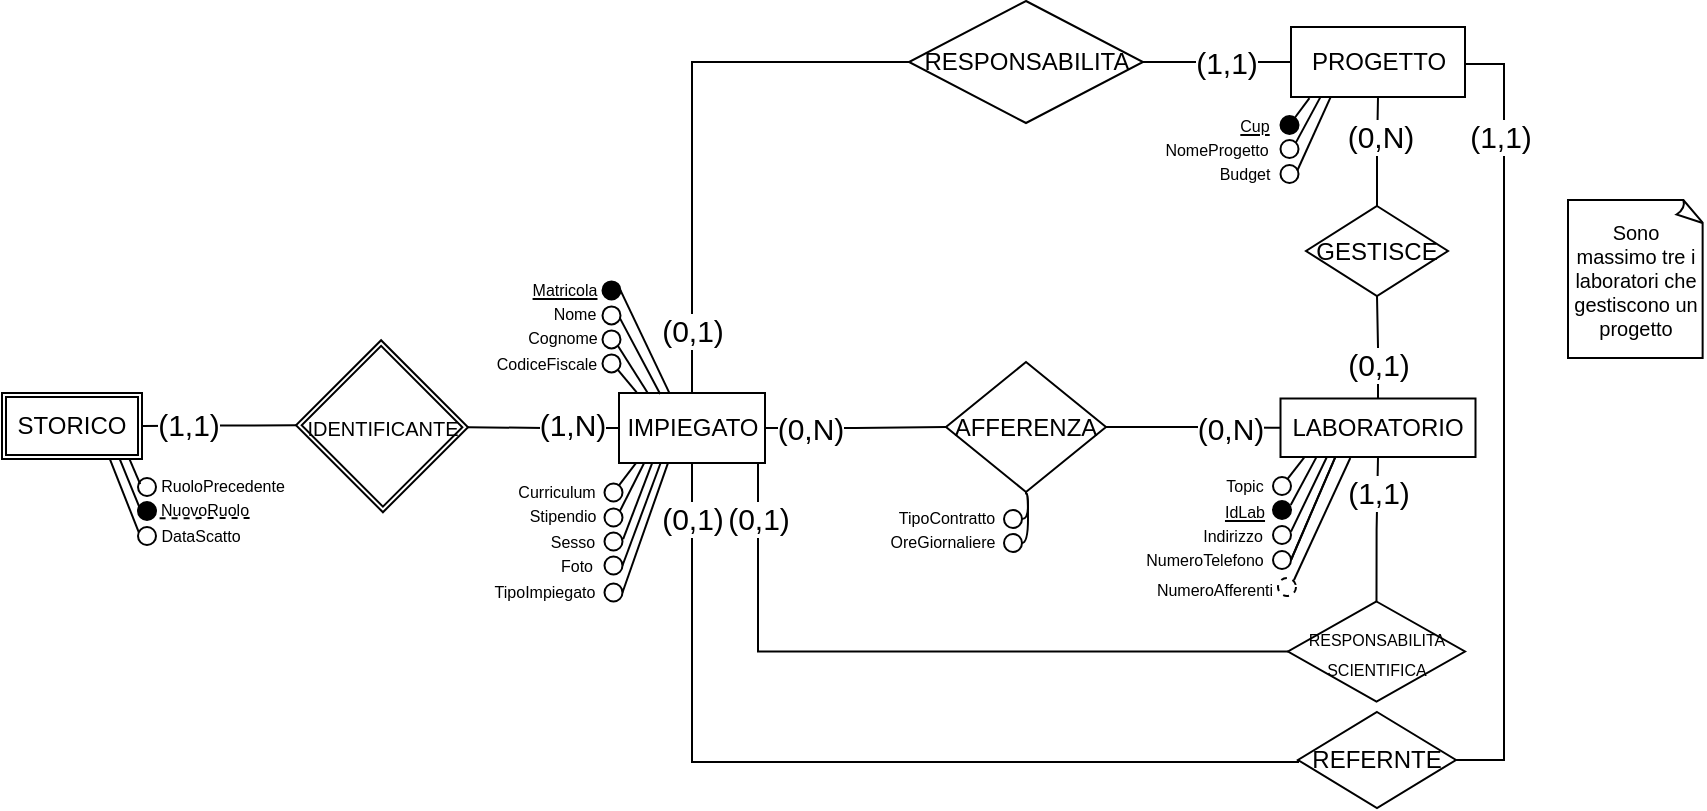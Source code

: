 <mxfile version="20.8.16" type="device"><diagram name="Pagina-1" id="BgX9XBvS6wNKBVLfwzAv"><mxGraphModel dx="-1039" dy="467" grid="0" gridSize="10" guides="0" tooltips="1" connect="1" arrows="1" fold="1" page="1" pageScale="1" pageWidth="1654" pageHeight="2336" math="0" shadow="0"><root><mxCell id="0"/><mxCell id="1" parent="0"/><mxCell id="g2WIKgroE3J0Rh9Hj6b9-1" value="" style="edgeStyle=orthogonalEdgeStyle;rounded=0;orthogonalLoop=1;jettySize=auto;html=1;endArrow=none;endFill=0;exitX=0;exitY=0.5;exitDx=0;exitDy=0;labelBackgroundColor=none;fontColor=default;entryX=1;entryY=0;entryDx=0;entryDy=0;" parent="1" source="g2WIKgroE3J0Rh9Hj6b9-48" target="g2WIKgroE3J0Rh9Hj6b9-100" edge="1"><mxGeometry relative="1" as="geometry"><mxPoint x="2367" y="600.5" as="sourcePoint"/><mxPoint x="2277.963" y="601.917" as="targetPoint"/></mxGeometry></mxCell><mxCell id="g2WIKgroE3J0Rh9Hj6b9-2" value="&lt;font style=&quot;font-size: 15px;&quot;&gt;(1,N)&lt;/font&gt;" style="edgeLabel;html=1;align=center;verticalAlign=middle;resizable=0;points=[];" parent="g2WIKgroE3J0Rh9Hj6b9-1" vertex="1" connectable="0"><mxGeometry x="-0.414" relative="1" as="geometry"><mxPoint x="-2" y="-2" as="offset"/></mxGeometry></mxCell><mxCell id="g2WIKgroE3J0Rh9Hj6b9-3" value="" style="edgeStyle=orthogonalEdgeStyle;rounded=0;orthogonalLoop=1;jettySize=auto;html=1;endArrow=none;endFill=0;endSize=6;jumpStyle=none;align=center;exitX=1;exitY=0.5;exitDx=0;exitDy=0;labelBackgroundColor=none;fontColor=default;" parent="1" source="g2WIKgroE3J0Rh9Hj6b9-48" target="g2WIKgroE3J0Rh9Hj6b9-18" edge="1"><mxGeometry relative="1" as="geometry"><mxPoint x="2447" y="600.5" as="sourcePoint"/></mxGeometry></mxCell><mxCell id="g2WIKgroE3J0Rh9Hj6b9-4" value="&lt;font style=&quot;font-size: 15px;&quot;&gt;(0,N)&lt;/font&gt;" style="edgeLabel;html=1;align=center;verticalAlign=middle;resizable=0;points=[];" parent="g2WIKgroE3J0Rh9Hj6b9-3" vertex="1" connectable="0"><mxGeometry x="-0.58" y="1" relative="1" as="geometry"><mxPoint x="3" y="1" as="offset"/></mxGeometry></mxCell><mxCell id="g2WIKgroE3J0Rh9Hj6b9-5" value="" style="edgeStyle=orthogonalEdgeStyle;rounded=0;orthogonalLoop=1;jettySize=auto;html=1;endArrow=none;endFill=0;exitX=0.5;exitY=0;exitDx=0;exitDy=0;labelBackgroundColor=none;fontColor=default;" parent="1" source="g2WIKgroE3J0Rh9Hj6b9-49" target="g2WIKgroE3J0Rh9Hj6b9-28" edge="1"><mxGeometry relative="1" as="geometry"><mxPoint x="2750" y="566.5" as="sourcePoint"/></mxGeometry></mxCell><mxCell id="g2WIKgroE3J0Rh9Hj6b9-6" value="(0,1)" style="edgeLabel;html=1;align=center;verticalAlign=middle;resizable=0;points=[];fontSize=15;" parent="g2WIKgroE3J0Rh9Hj6b9-5" vertex="1" connectable="0"><mxGeometry x="-0.381" y="-1" relative="1" as="geometry"><mxPoint x="-1" y="-2" as="offset"/></mxGeometry></mxCell><mxCell id="g2WIKgroE3J0Rh9Hj6b9-14" value="" style="edgeStyle=orthogonalEdgeStyle;rounded=0;orthogonalLoop=1;jettySize=auto;html=1;endArrow=none;endFill=0;entryX=1;entryY=0.5;entryDx=0;entryDy=0;labelBackgroundColor=none;fontColor=default;exitX=0;exitY=1;exitDx=0;exitDy=0;" parent="1" source="g2WIKgroE3J0Rh9Hj6b9-100" target="g2WIKgroE3J0Rh9Hj6b9-99" edge="1"><mxGeometry relative="1" as="geometry"><mxPoint x="2116" y="602" as="targetPoint"/><mxPoint x="2208.037" y="601.917" as="sourcePoint"/></mxGeometry></mxCell><mxCell id="g2WIKgroE3J0Rh9Hj6b9-15" value="&lt;font style=&quot;font-size: 15px;&quot;&gt;(1,1)&lt;/font&gt;" style="edgeLabel;html=1;align=center;verticalAlign=middle;resizable=0;points=[];" parent="g2WIKgroE3J0Rh9Hj6b9-14" vertex="1" connectable="0"><mxGeometry x="0.405" y="-1" relative="1" as="geometry"><mxPoint as="offset"/></mxGeometry></mxCell><mxCell id="g2WIKgroE3J0Rh9Hj6b9-16" value="" style="edgeStyle=orthogonalEdgeStyle;rounded=0;orthogonalLoop=1;jettySize=auto;html=1;endArrow=none;endFill=0;entryX=0;entryY=0.5;entryDx=0;entryDy=0;exitX=1;exitY=0.5;exitDx=0;exitDy=0;labelBackgroundColor=none;fontColor=default;" parent="1" source="g2WIKgroE3J0Rh9Hj6b9-18" target="g2WIKgroE3J0Rh9Hj6b9-49" edge="1"><mxGeometry relative="1" as="geometry"><mxPoint x="2746.5" y="601.5" as="targetPoint"/></mxGeometry></mxCell><mxCell id="g2WIKgroE3J0Rh9Hj6b9-17" value="(0,N)" style="edgeLabel;html=1;align=center;verticalAlign=middle;resizable=0;points=[];fontSize=15;" parent="g2WIKgroE3J0Rh9Hj6b9-16" vertex="1" connectable="0"><mxGeometry x="0.565" relative="1" as="geometry"><mxPoint x="-6" as="offset"/></mxGeometry></mxCell><mxCell id="g2WIKgroE3J0Rh9Hj6b9-18" value="AFFERENZA" style="rhombus;whiteSpace=wrap;html=1;rounded=0;labelBackgroundColor=none;" parent="1" vertex="1"><mxGeometry x="2534" y="569" width="80" height="65" as="geometry"/></mxCell><mxCell id="g2WIKgroE3J0Rh9Hj6b9-26" value="" style="edgeStyle=orthogonalEdgeStyle;rounded=0;orthogonalLoop=1;jettySize=auto;html=1;endArrow=none;endFill=0;entryX=0.5;entryY=1;entryDx=0;entryDy=0;labelBackgroundColor=none;fontColor=default;" parent="1" source="g2WIKgroE3J0Rh9Hj6b9-28" target="g2WIKgroE3J0Rh9Hj6b9-50" edge="1"><mxGeometry relative="1" as="geometry"><mxPoint x="2750" y="421" as="targetPoint"/></mxGeometry></mxCell><mxCell id="g2WIKgroE3J0Rh9Hj6b9-27" value="(0,N)" style="edgeLabel;html=1;align=center;verticalAlign=middle;resizable=0;points=[];fontSize=15;" parent="g2WIKgroE3J0Rh9Hj6b9-26" vertex="1" connectable="0"><mxGeometry x="0.606" relative="1" as="geometry"><mxPoint x="1" y="8" as="offset"/></mxGeometry></mxCell><mxCell id="g2WIKgroE3J0Rh9Hj6b9-28" value="GESTISCE" style="rhombus;whiteSpace=wrap;html=1;rounded=0;labelBackgroundColor=none;" parent="1" vertex="1"><mxGeometry x="2714" y="491" width="71" height="45" as="geometry"/></mxCell><mxCell id="g2WIKgroE3J0Rh9Hj6b9-32" value="" style="edgeStyle=orthogonalEdgeStyle;orthogonalLoop=1;jettySize=auto;html=1;endArrow=none;endFill=0;rounded=0;labelBackgroundColor=none;fontColor=default;exitX=0.5;exitY=0;exitDx=0;exitDy=0;entryX=0;entryY=0.5;entryDx=0;entryDy=0;" parent="1" source="g2WIKgroE3J0Rh9Hj6b9-48" target="g2WIKgroE3J0Rh9Hj6b9-37" edge="1"><mxGeometry relative="1" as="geometry"><mxPoint x="2413" y="580" as="sourcePoint"/></mxGeometry></mxCell><mxCell id="g2WIKgroE3J0Rh9Hj6b9-116" value="&lt;font style=&quot;font-size: 15px;&quot;&gt;(0,1)&lt;/font&gt;" style="edgeLabel;html=1;align=center;verticalAlign=middle;resizable=0;points=[];" parent="g2WIKgroE3J0Rh9Hj6b9-32" vertex="1" connectable="0"><mxGeometry x="-0.884" y="-2" relative="1" as="geometry"><mxPoint x="-2" y="-16" as="offset"/></mxGeometry></mxCell><mxCell id="g2WIKgroE3J0Rh9Hj6b9-35" value="" style="edgeStyle=orthogonalEdgeStyle;orthogonalLoop=1;jettySize=auto;html=1;endArrow=none;endFill=0;entryX=0;entryY=0.5;entryDx=0;entryDy=0;rounded=0;labelBackgroundColor=none;fontColor=default;" parent="1" source="g2WIKgroE3J0Rh9Hj6b9-37" target="g2WIKgroE3J0Rh9Hj6b9-50" edge="1"><mxGeometry relative="1" as="geometry"><mxPoint x="2751.5" y="420" as="targetPoint"/></mxGeometry></mxCell><mxCell id="g2WIKgroE3J0Rh9Hj6b9-36" value="(1,1)" style="edgeLabel;html=1;align=center;verticalAlign=middle;resizable=0;points=[];fontSize=15;" parent="g2WIKgroE3J0Rh9Hj6b9-35" vertex="1" connectable="0"><mxGeometry x="0.546" y="1" relative="1" as="geometry"><mxPoint x="-16" y="1" as="offset"/></mxGeometry></mxCell><mxCell id="g2WIKgroE3J0Rh9Hj6b9-37" value="RESPONSABILITA" style="rhombus;whiteSpace=wrap;html=1;rounded=0;labelBackgroundColor=none;" parent="1" vertex="1"><mxGeometry x="2515.5" y="388.5" width="117" height="61" as="geometry"/></mxCell><mxCell id="g2WIKgroE3J0Rh9Hj6b9-38" value="REFERNTE" style="rhombus;whiteSpace=wrap;html=1;rounded=0;labelBackgroundColor=none;fillColor=default;" parent="1" vertex="1"><mxGeometry x="2710" y="744" width="79" height="48" as="geometry"/></mxCell><mxCell id="g2WIKgroE3J0Rh9Hj6b9-39" value="" style="endArrow=none;html=1;exitX=0.5;exitY=1;exitDx=0;exitDy=0;edgeStyle=orthogonalEdgeStyle;rounded=0;labelBackgroundColor=none;fontColor=default;entryX=0;entryY=0.5;entryDx=0;entryDy=0;" parent="1" source="g2WIKgroE3J0Rh9Hj6b9-48" target="g2WIKgroE3J0Rh9Hj6b9-38" edge="1"><mxGeometry width="50" height="50" relative="1" as="geometry"><mxPoint x="2477" y="797" as="sourcePoint"/><mxPoint x="2713" y="810" as="targetPoint"/><Array as="points"><mxPoint x="2407" y="769"/></Array></mxGeometry></mxCell><mxCell id="g2WIKgroE3J0Rh9Hj6b9-40" value="(0,1)" style="edgeLabel;html=1;align=center;verticalAlign=middle;resizable=0;points=[];fontSize=15;" parent="g2WIKgroE3J0Rh9Hj6b9-39" vertex="1" connectable="0"><mxGeometry x="-0.904" y="1" relative="1" as="geometry"><mxPoint x="-1" y="5" as="offset"/></mxGeometry></mxCell><mxCell id="g2WIKgroE3J0Rh9Hj6b9-41" value="" style="endArrow=none;html=1;exitX=1;exitY=0.5;exitDx=0;exitDy=0;entryX=1;entryY=0.5;entryDx=0;entryDy=0;edgeStyle=orthogonalEdgeStyle;rounded=0;labelBackgroundColor=none;fontColor=default;" parent="1" source="g2WIKgroE3J0Rh9Hj6b9-38" target="g2WIKgroE3J0Rh9Hj6b9-50" edge="1"><mxGeometry width="50" height="50" relative="1" as="geometry"><mxPoint x="2858" y="497.5" as="sourcePoint"/><mxPoint x="2790" y="371.5" as="targetPoint"/><Array as="points"><mxPoint x="2813" y="768"/><mxPoint x="2813" y="420"/><mxPoint x="2793" y="420"/></Array></mxGeometry></mxCell><mxCell id="g2WIKgroE3J0Rh9Hj6b9-42" value="(1,1)" style="edgeLabel;html=1;align=center;verticalAlign=middle;resizable=0;points=[];fontSize=15;" parent="g2WIKgroE3J0Rh9Hj6b9-41" vertex="1" connectable="0"><mxGeometry x="0.884" y="-1" relative="1" as="geometry"><mxPoint x="-3" y="33" as="offset"/></mxGeometry></mxCell><mxCell id="g2WIKgroE3J0Rh9Hj6b9-43" value="" style="endArrow=none;html=1;entryX=0;entryY=0.5;entryDx=0;entryDy=0;edgeStyle=orthogonalEdgeStyle;rounded=0;labelBackgroundColor=none;fontColor=default;" parent="1" target="g2WIKgroE3J0Rh9Hj6b9-45" edge="1"><mxGeometry width="50" height="50" relative="1" as="geometry"><mxPoint x="2440" y="620" as="sourcePoint"/><mxPoint x="2665" y="774" as="targetPoint"/><Array as="points"><mxPoint x="2440" y="713"/></Array></mxGeometry></mxCell><mxCell id="g2WIKgroE3J0Rh9Hj6b9-44" value="(0,1)" style="edgeLabel;html=1;align=center;verticalAlign=middle;resizable=0;points=[];fontSize=15;" parent="g2WIKgroE3J0Rh9Hj6b9-43" vertex="1" connectable="0"><mxGeometry x="-0.898" y="-2" relative="1" as="geometry"><mxPoint x="2" y="8" as="offset"/></mxGeometry></mxCell><mxCell id="g2WIKgroE3J0Rh9Hj6b9-45" value="&lt;font style=&quot;font-size: 8px;&quot;&gt;RESPONSABILITA&lt;br&gt;SCIENTIFICA&lt;/font&gt;" style="rhombus;whiteSpace=wrap;html=1;rounded=0;labelBackgroundColor=none;" parent="1" vertex="1"><mxGeometry x="2705" y="688.75" width="88.5" height="50" as="geometry"/></mxCell><mxCell id="g2WIKgroE3J0Rh9Hj6b9-46" value="" style="endArrow=none;html=1;entryX=0.5;entryY=1;entryDx=0;entryDy=0;exitX=0.5;exitY=0;exitDx=0;exitDy=0;edgeStyle=orthogonalEdgeStyle;rounded=0;labelBackgroundColor=none;fontColor=default;" parent="1" source="g2WIKgroE3J0Rh9Hj6b9-45" target="g2WIKgroE3J0Rh9Hj6b9-49" edge="1"><mxGeometry width="50" height="50" relative="1" as="geometry"><mxPoint x="2610" y="730.5" as="sourcePoint"/><mxPoint x="2750" y="636.5" as="targetPoint"/></mxGeometry></mxCell><mxCell id="g2WIKgroE3J0Rh9Hj6b9-47" value="(1,1)" style="edgeLabel;html=1;align=center;verticalAlign=middle;resizable=0;points=[];fontSize=15;" parent="g2WIKgroE3J0Rh9Hj6b9-46" vertex="1" connectable="0"><mxGeometry x="0.542" relative="1" as="geometry"><mxPoint as="offset"/></mxGeometry></mxCell><mxCell id="g2WIKgroE3J0Rh9Hj6b9-48" value="IMPIEGATO" style="rounded=0;whiteSpace=wrap;html=1;labelBackgroundColor=none;" parent="1" vertex="1"><mxGeometry x="2370.5" y="584.5" width="73" height="35" as="geometry"/></mxCell><mxCell id="g2WIKgroE3J0Rh9Hj6b9-49" value="LABORATORIO" style="rounded=0;whiteSpace=wrap;html=1;labelBackgroundColor=none;" parent="1" vertex="1"><mxGeometry x="2701.25" y="587.25" width="97.5" height="29.25" as="geometry"/></mxCell><mxCell id="g2WIKgroE3J0Rh9Hj6b9-50" value="PROGETTO" style="rounded=0;whiteSpace=wrap;html=1;labelBackgroundColor=none;" parent="1" vertex="1"><mxGeometry x="2706.5" y="401.5" width="87" height="35" as="geometry"/></mxCell><mxCell id="g2WIKgroE3J0Rh9Hj6b9-51" value="" style="ellipse;whiteSpace=wrap;html=1;" parent="1" vertex="1"><mxGeometry x="2363.25" y="629.75" width="9" height="9" as="geometry"/></mxCell><mxCell id="g2WIKgroE3J0Rh9Hj6b9-52" value="" style="ellipse;whiteSpace=wrap;html=1;" parent="1" vertex="1"><mxGeometry x="2363.25" y="642.25" width="9" height="9" as="geometry"/></mxCell><mxCell id="g2WIKgroE3J0Rh9Hj6b9-53" value="" style="ellipse;whiteSpace=wrap;html=1;" parent="1" vertex="1"><mxGeometry x="2363.25" y="654.25" width="9" height="9" as="geometry"/></mxCell><mxCell id="g2WIKgroE3J0Rh9Hj6b9-54" value="" style="ellipse;whiteSpace=wrap;html=1;" parent="1" vertex="1"><mxGeometry x="2363.25" y="666.25" width="9" height="9" as="geometry"/></mxCell><mxCell id="g2WIKgroE3J0Rh9Hj6b9-55" value="" style="ellipse;whiteSpace=wrap;html=1;fillColor=#000000;" parent="1" vertex="1"><mxGeometry x="2362.25" y="528.71" width="9" height="9" as="geometry"/></mxCell><mxCell id="g2WIKgroE3J0Rh9Hj6b9-56" value="" style="ellipse;whiteSpace=wrap;html=1;" parent="1" vertex="1"><mxGeometry x="2362.25" y="541.21" width="9" height="9" as="geometry"/></mxCell><mxCell id="g2WIKgroE3J0Rh9Hj6b9-57" value="" style="ellipse;whiteSpace=wrap;html=1;fillColor=#ffffff;" parent="1" vertex="1"><mxGeometry x="2362.25" y="553.21" width="9" height="9" as="geometry"/></mxCell><mxCell id="g2WIKgroE3J0Rh9Hj6b9-58" value="" style="ellipse;whiteSpace=wrap;html=1;" parent="1" vertex="1"><mxGeometry x="2362.25" y="565.21" width="9" height="9" as="geometry"/></mxCell><mxCell id="g2WIKgroE3J0Rh9Hj6b9-59" value="" style="endArrow=none;html=1;rounded=0;entryX=0.116;entryY=1.003;entryDx=0;entryDy=0;entryPerimeter=0;" parent="1" source="g2WIKgroE3J0Rh9Hj6b9-51" target="g2WIKgroE3J0Rh9Hj6b9-48" edge="1"><mxGeometry width="50" height="50" relative="1" as="geometry"><mxPoint x="2376" y="684.5" as="sourcePoint"/><mxPoint x="2446.711" y="634.5" as="targetPoint"/></mxGeometry></mxCell><mxCell id="g2WIKgroE3J0Rh9Hj6b9-60" value="" style="endArrow=none;html=1;rounded=0;exitX=1;exitY=0;exitDx=0;exitDy=0;entryX=0.173;entryY=0.997;entryDx=0;entryDy=0;entryPerimeter=0;" parent="1" source="g2WIKgroE3J0Rh9Hj6b9-52" target="g2WIKgroE3J0Rh9Hj6b9-48" edge="1"><mxGeometry width="50" height="50" relative="1" as="geometry"><mxPoint x="2387" y="649.5" as="sourcePoint"/><mxPoint x="2437" y="599.5" as="targetPoint"/></mxGeometry></mxCell><mxCell id="g2WIKgroE3J0Rh9Hj6b9-61" value="" style="endArrow=none;html=1;rounded=0;exitX=1.035;exitY=0.368;exitDx=0;exitDy=0;exitPerimeter=0;entryX=0.227;entryY=1.003;entryDx=0;entryDy=0;entryPerimeter=0;" parent="1" source="g2WIKgroE3J0Rh9Hj6b9-53" target="g2WIKgroE3J0Rh9Hj6b9-48" edge="1"><mxGeometry width="50" height="50" relative="1" as="geometry"><mxPoint x="2387" y="649.5" as="sourcePoint"/><mxPoint x="2437" y="599.5" as="targetPoint"/></mxGeometry></mxCell><mxCell id="g2WIKgroE3J0Rh9Hj6b9-62" value="" style="endArrow=none;html=1;rounded=0;exitX=1;exitY=0.5;exitDx=0;exitDy=0;entryX=0.285;entryY=1;entryDx=0;entryDy=0;entryPerimeter=0;" parent="1" source="g2WIKgroE3J0Rh9Hj6b9-54" target="g2WIKgroE3J0Rh9Hj6b9-48" edge="1"><mxGeometry width="50" height="50" relative="1" as="geometry"><mxPoint x="2375" y="650.5" as="sourcePoint"/><mxPoint x="2393" y="620" as="targetPoint"/></mxGeometry></mxCell><mxCell id="g2WIKgroE3J0Rh9Hj6b9-63" value="" style="endArrow=none;html=1;rounded=0;entryX=1;entryY=1;entryDx=0;entryDy=0;exitX=0.121;exitY=-0.01;exitDx=0;exitDy=0;exitPerimeter=0;" parent="1" source="g2WIKgroE3J0Rh9Hj6b9-48" target="g2WIKgroE3J0Rh9Hj6b9-58" edge="1"><mxGeometry width="50" height="50" relative="1" as="geometry"><mxPoint x="2373" y="580" as="sourcePoint"/><mxPoint x="2425" y="547.5" as="targetPoint"/></mxGeometry></mxCell><mxCell id="g2WIKgroE3J0Rh9Hj6b9-64" value="" style="endArrow=none;html=1;rounded=0;exitX=1;exitY=1;exitDx=0;exitDy=0;entryX=0.198;entryY=0.004;entryDx=0;entryDy=0;entryPerimeter=0;" parent="1" source="g2WIKgroE3J0Rh9Hj6b9-57" target="g2WIKgroE3J0Rh9Hj6b9-48" edge="1"><mxGeometry width="50" height="50" relative="1" as="geometry"><mxPoint x="2371" y="601.5" as="sourcePoint"/><mxPoint x="2383" y="580" as="targetPoint"/></mxGeometry></mxCell><mxCell id="g2WIKgroE3J0Rh9Hj6b9-65" value="" style="endArrow=none;html=1;rounded=0;exitX=0.958;exitY=0.636;exitDx=0;exitDy=0;exitPerimeter=0;entryX=0.282;entryY=0.013;entryDx=0;entryDy=0;entryPerimeter=0;" parent="1" source="g2WIKgroE3J0Rh9Hj6b9-56" target="g2WIKgroE3J0Rh9Hj6b9-48" edge="1"><mxGeometry width="50" height="50" relative="1" as="geometry"><mxPoint x="2376" y="595.5" as="sourcePoint"/><mxPoint x="2393" y="580" as="targetPoint"/></mxGeometry></mxCell><mxCell id="g2WIKgroE3J0Rh9Hj6b9-66" value="" style="endArrow=none;html=1;rounded=0;entryX=0.343;entryY=-0.008;entryDx=0;entryDy=0;entryPerimeter=0;exitX=1;exitY=0.5;exitDx=0;exitDy=0;" parent="1" source="g2WIKgroE3J0Rh9Hj6b9-55" target="g2WIKgroE3J0Rh9Hj6b9-48" edge="1"><mxGeometry width="50" height="50" relative="1" as="geometry"><mxPoint x="2376" y="583" as="sourcePoint"/><mxPoint x="2446.711" y="533" as="targetPoint"/></mxGeometry></mxCell><mxCell id="g2WIKgroE3J0Rh9Hj6b9-67" value="&lt;font style=&quot;font-size: 8px;&quot;&gt;Nome&lt;/font&gt;" style="text;html=1;strokeColor=none;fillColor=none;align=center;verticalAlign=middle;whiteSpace=wrap;rounded=0;fontSize=10;" parent="1" vertex="1"><mxGeometry x="2331" y="536" width="35" height="16" as="geometry"/></mxCell><mxCell id="g2WIKgroE3J0Rh9Hj6b9-68" value="Cognome" style="text;html=1;align=center;verticalAlign=middle;resizable=0;points=[];autosize=1;strokeColor=none;fillColor=none;fontSize=8;" parent="1" vertex="1"><mxGeometry x="2315" y="546" width="53" height="22" as="geometry"/></mxCell><mxCell id="g2WIKgroE3J0Rh9Hj6b9-69" value="CodiceFiscale" style="text;html=1;align=center;verticalAlign=middle;resizable=0;points=[];autosize=1;strokeColor=none;fillColor=none;fontSize=8;" parent="1" vertex="1"><mxGeometry x="2300" y="558.71" width="68" height="22" as="geometry"/></mxCell><mxCell id="g2WIKgroE3J0Rh9Hj6b9-71" value="Curriculum" style="text;html=1;align=center;verticalAlign=middle;resizable=0;points=[];autosize=1;strokeColor=none;fillColor=none;fontSize=8;" parent="1" vertex="1"><mxGeometry x="2310.5" y="622.5" width="57" height="22" as="geometry"/></mxCell><mxCell id="g2WIKgroE3J0Rh9Hj6b9-72" value="Stipendio" style="text;html=1;align=center;verticalAlign=middle;resizable=0;points=[];autosize=1;strokeColor=none;fillColor=none;fontSize=8;" parent="1" vertex="1"><mxGeometry x="2316" y="634.5" width="51" height="22" as="geometry"/></mxCell><mxCell id="g2WIKgroE3J0Rh9Hj6b9-73" value="Sesso" style="text;html=1;align=center;verticalAlign=middle;resizable=0;points=[];autosize=1;strokeColor=none;fillColor=none;fontSize=8;" parent="1" vertex="1"><mxGeometry x="2327" y="648" width="40" height="22" as="geometry"/></mxCell><mxCell id="g2WIKgroE3J0Rh9Hj6b9-74" value="Foto" style="text;html=1;align=center;verticalAlign=middle;resizable=0;points=[];autosize=1;strokeColor=none;fillColor=none;fontSize=8;" parent="1" vertex="1"><mxGeometry x="2332" y="660" width="34" height="22" as="geometry"/></mxCell><mxCell id="g2WIKgroE3J0Rh9Hj6b9-75" value="" style="ellipse;whiteSpace=wrap;html=1;" parent="1" vertex="1"><mxGeometry x="2130" y="651.5" width="9" height="9" as="geometry"/></mxCell><mxCell id="g2WIKgroE3J0Rh9Hj6b9-76" value="" style="ellipse;whiteSpace=wrap;html=1;" parent="1" vertex="1"><mxGeometry x="2130" y="627" width="9" height="9" as="geometry"/></mxCell><mxCell id="g2WIKgroE3J0Rh9Hj6b9-77" value="" style="ellipse;whiteSpace=wrap;html=1;fillColor=#000000;" parent="1" vertex="1"><mxGeometry x="2130" y="639" width="9" height="9" as="geometry"/></mxCell><mxCell id="g2WIKgroE3J0Rh9Hj6b9-78" value="" style="endArrow=none;html=1;rounded=0;fontSize=8;exitX=0.123;exitY=0.336;exitDx=0;exitDy=0;exitPerimeter=0;entryX=0.91;entryY=0.997;entryDx=0;entryDy=0;entryPerimeter=0;" parent="1" source="g2WIKgroE3J0Rh9Hj6b9-76" target="g2WIKgroE3J0Rh9Hj6b9-99" edge="1"><mxGeometry width="50" height="50" relative="1" as="geometry"><mxPoint x="2142" y="648.5" as="sourcePoint"/><mxPoint x="2124.344" y="617.808" as="targetPoint"/></mxGeometry></mxCell><mxCell id="g2WIKgroE3J0Rh9Hj6b9-79" value="" style="endArrow=none;html=1;rounded=0;fontSize=8;exitX=0.099;exitY=0.336;exitDx=0;exitDy=0;exitPerimeter=0;entryX=0.834;entryY=0.964;entryDx=0;entryDy=0;entryPerimeter=0;" parent="1" source="g2WIKgroE3J0Rh9Hj6b9-77" target="g2WIKgroE3J0Rh9Hj6b9-99" edge="1"><mxGeometry width="50" height="50" relative="1" as="geometry"><mxPoint x="2059.289" y="693.5" as="sourcePoint"/><mxPoint x="2116" y="620.5" as="targetPoint"/></mxGeometry></mxCell><mxCell id="g2WIKgroE3J0Rh9Hj6b9-80" value="RuoloPrecedente" style="text;html=1;align=center;verticalAlign=middle;resizable=0;points=[];autosize=1;strokeColor=none;fillColor=none;fontSize=8;" parent="1" vertex="1"><mxGeometry x="2132" y="620" width="80" height="22" as="geometry"/></mxCell><mxCell id="g2WIKgroE3J0Rh9Hj6b9-81" value="" style="ellipse;whiteSpace=wrap;html=1;" parent="1" vertex="1"><mxGeometry x="2697.5" y="626.5" width="9" height="9" as="geometry"/></mxCell><mxCell id="g2WIKgroE3J0Rh9Hj6b9-82" value="" style="ellipse;whiteSpace=wrap;html=1;gradientColor=none;fillColor=#000000;" parent="1" vertex="1"><mxGeometry x="2697.5" y="638.5" width="9" height="9" as="geometry"/></mxCell><mxCell id="g2WIKgroE3J0Rh9Hj6b9-83" value="" style="ellipse;whiteSpace=wrap;html=1;" parent="1" vertex="1"><mxGeometry x="2697.5" y="651" width="9" height="9" as="geometry"/></mxCell><mxCell id="g2WIKgroE3J0Rh9Hj6b9-84" value="" style="endArrow=none;html=1;rounded=0;fontSize=8;entryX=0.121;entryY=1.011;entryDx=0;entryDy=0;entryPerimeter=0;" parent="1" source="g2WIKgroE3J0Rh9Hj6b9-81" target="g2WIKgroE3J0Rh9Hj6b9-49" edge="1"><mxGeometry width="50" height="50" relative="1" as="geometry"><mxPoint x="2706.5" y="681" as="sourcePoint"/><mxPoint x="2777.211" y="631" as="targetPoint"/></mxGeometry></mxCell><mxCell id="g2WIKgroE3J0Rh9Hj6b9-85" value="" style="endArrow=none;html=1;rounded=0;fontSize=8;entryX=0.185;entryY=0.998;entryDx=0;entryDy=0;entryPerimeter=0;exitX=0.985;exitY=0.219;exitDx=0;exitDy=0;exitPerimeter=0;" parent="1" source="g2WIKgroE3J0Rh9Hj6b9-82" target="g2WIKgroE3J0Rh9Hj6b9-49" edge="1"><mxGeometry width="50" height="50" relative="1" as="geometry"><mxPoint x="2706.5" y="693" as="sourcePoint"/><mxPoint x="2777.211" y="643" as="targetPoint"/></mxGeometry></mxCell><mxCell id="g2WIKgroE3J0Rh9Hj6b9-86" value="" style="endArrow=none;html=1;rounded=0;fontSize=8;entryX=0.236;entryY=1.012;entryDx=0;entryDy=0;entryPerimeter=0;exitX=1;exitY=0.312;exitDx=0;exitDy=0;exitPerimeter=0;" parent="1" source="g2WIKgroE3J0Rh9Hj6b9-83" target="g2WIKgroE3J0Rh9Hj6b9-49" edge="1"><mxGeometry width="50" height="50" relative="1" as="geometry"><mxPoint x="2706.5" y="705.5" as="sourcePoint"/><mxPoint x="2777.211" y="655.5" as="targetPoint"/></mxGeometry></mxCell><mxCell id="g2WIKgroE3J0Rh9Hj6b9-87" value="Topic" style="text;html=1;align=center;verticalAlign=middle;resizable=0;points=[];autosize=1;strokeColor=none;fillColor=none;fontSize=8;" parent="1" vertex="1"><mxGeometry x="2664.25" y="620" width="37" height="22" as="geometry"/></mxCell><mxCell id="g2WIKgroE3J0Rh9Hj6b9-88" value="&lt;u&gt;IdLab&lt;/u&gt;" style="text;html=1;align=center;verticalAlign=middle;resizable=0;points=[];autosize=1;strokeColor=none;fillColor=none;fontSize=8;" parent="1" vertex="1"><mxGeometry x="2663.75" y="632.5" width="38" height="22" as="geometry"/></mxCell><mxCell id="g2WIKgroE3J0Rh9Hj6b9-89" value="Indirizzo" style="text;html=1;align=center;verticalAlign=middle;resizable=0;points=[];autosize=1;strokeColor=none;fillColor=none;fontSize=8;" parent="1" vertex="1"><mxGeometry x="2653.25" y="644.5" width="48" height="22" as="geometry"/></mxCell><mxCell id="g2WIKgroE3J0Rh9Hj6b9-90" value="" style="ellipse;whiteSpace=wrap;html=1;fillColor=#000000;" parent="1" vertex="1"><mxGeometry x="2701.25" y="446" width="9" height="9" as="geometry"/></mxCell><mxCell id="g2WIKgroE3J0Rh9Hj6b9-91" value="" style="ellipse;whiteSpace=wrap;html=1;" parent="1" vertex="1"><mxGeometry x="2701.25" y="458" width="9" height="9" as="geometry"/></mxCell><mxCell id="g2WIKgroE3J0Rh9Hj6b9-92" value="" style="ellipse;whiteSpace=wrap;html=1;" parent="1" vertex="1"><mxGeometry x="2701.25" y="470.5" width="9" height="9" as="geometry"/></mxCell><mxCell id="g2WIKgroE3J0Rh9Hj6b9-93" value="" style="endArrow=none;html=1;rounded=0;fontSize=8;entryX=0.106;entryY=1.016;entryDx=0;entryDy=0;entryPerimeter=0;" parent="1" source="g2WIKgroE3J0Rh9Hj6b9-90" target="g2WIKgroE3J0Rh9Hj6b9-50" edge="1"><mxGeometry width="50" height="50" relative="1" as="geometry"><mxPoint x="2710.25" y="498.5" as="sourcePoint"/><mxPoint x="2780.961" y="448.5" as="targetPoint"/></mxGeometry></mxCell><mxCell id="g2WIKgroE3J0Rh9Hj6b9-94" value="" style="endArrow=none;html=1;rounded=0;fontSize=8;entryX=0.169;entryY=1.002;entryDx=0;entryDy=0;entryPerimeter=0;exitX=1;exitY=0;exitDx=0;exitDy=0;" parent="1" source="g2WIKgroE3J0Rh9Hj6b9-91" target="g2WIKgroE3J0Rh9Hj6b9-50" edge="1"><mxGeometry width="50" height="50" relative="1" as="geometry"><mxPoint x="2710.25" y="512.5" as="sourcePoint"/><mxPoint x="2780.961" y="462.5" as="targetPoint"/></mxGeometry></mxCell><mxCell id="g2WIKgroE3J0Rh9Hj6b9-95" value="" style="endArrow=none;html=1;rounded=0;fontSize=8;entryX=0.227;entryY=1.005;entryDx=0;entryDy=0;exitX=0.929;exitY=0.321;exitDx=0;exitDy=0;exitPerimeter=0;entryPerimeter=0;" parent="1" source="g2WIKgroE3J0Rh9Hj6b9-92" target="g2WIKgroE3J0Rh9Hj6b9-50" edge="1"><mxGeometry width="50" height="50" relative="1" as="geometry"><mxPoint x="2710.25" y="525" as="sourcePoint"/><mxPoint x="2780.961" y="475" as="targetPoint"/></mxGeometry></mxCell><mxCell id="g2WIKgroE3J0Rh9Hj6b9-96" value="&lt;u&gt;Cup&lt;/u&gt;" style="text;html=1;align=center;verticalAlign=middle;resizable=0;points=[];autosize=1;strokeColor=none;fillColor=none;fontSize=8;" parent="1" vertex="1"><mxGeometry x="2671" y="439.5" width="33" height="22" as="geometry"/></mxCell><mxCell id="g2WIKgroE3J0Rh9Hj6b9-97" value="NomeProgetto" style="text;html=1;align=center;verticalAlign=middle;resizable=0;points=[];autosize=1;strokeColor=none;fillColor=none;fontSize=8;" parent="1" vertex="1"><mxGeometry x="2634" y="451.5" width="70" height="22" as="geometry"/></mxCell><mxCell id="g2WIKgroE3J0Rh9Hj6b9-98" value="Budget" style="text;html=1;align=center;verticalAlign=middle;resizable=0;points=[];autosize=1;strokeColor=none;fillColor=none;fontSize=8;" parent="1" vertex="1"><mxGeometry x="2661" y="464" width="43" height="22" as="geometry"/></mxCell><mxCell id="g2WIKgroE3J0Rh9Hj6b9-99" value="STORICO" style="shape=ext;double=1;rounded=0;whiteSpace=wrap;html=1;" parent="1" vertex="1"><mxGeometry x="2062" y="584.5" width="70" height="33" as="geometry"/></mxCell><mxCell id="g2WIKgroE3J0Rh9Hj6b9-100" value="" style="shape=ext;double=1;rounded=0;whiteSpace=wrap;html=1;rotation=45;" parent="1" vertex="1"><mxGeometry x="2221.28" y="571.06" width="61.45" height="60.16" as="geometry"/></mxCell><mxCell id="g2WIKgroE3J0Rh9Hj6b9-101" value="&lt;font style=&quot;font-size: 10px;&quot;&gt;IDENTIFICANTE&lt;/font&gt;" style="text;html=1;align=center;verticalAlign=middle;resizable=0;points=[];autosize=1;strokeColor=none;fillColor=none;" parent="1" vertex="1"><mxGeometry x="2202" y="586.5" width="100" height="30" as="geometry"/></mxCell><mxCell id="g2WIKgroE3J0Rh9Hj6b9-102" value="" style="ellipse;whiteSpace=wrap;html=1;" parent="1" vertex="1"><mxGeometry x="2697.5" y="663.5" width="9" height="9" as="geometry"/></mxCell><mxCell id="g2WIKgroE3J0Rh9Hj6b9-103" value="" style="endArrow=none;html=1;rounded=0;exitX=1;exitY=0.5;exitDx=0;exitDy=0;entryX=0.281;entryY=1.001;entryDx=0;entryDy=0;entryPerimeter=0;" parent="1" source="g2WIKgroE3J0Rh9Hj6b9-102" target="g2WIKgroE3J0Rh9Hj6b9-49" edge="1"><mxGeometry width="50" height="50" relative="1" as="geometry"><mxPoint x="2679" y="700" as="sourcePoint"/><mxPoint x="2729" y="650" as="targetPoint"/></mxGeometry></mxCell><mxCell id="g2WIKgroE3J0Rh9Hj6b9-104" value="&lt;font style=&quot;font-size: 8px;&quot;&gt;NumeroTelefono&lt;/font&gt;" style="text;html=1;align=center;verticalAlign=middle;resizable=0;points=[];autosize=1;strokeColor=none;fillColor=none;" parent="1" vertex="1"><mxGeometry x="2624" y="654" width="77" height="26" as="geometry"/></mxCell><mxCell id="g2WIKgroE3J0Rh9Hj6b9-105" value="" style="endArrow=none;html=1;rounded=0;fontSize=8;entryX=0.04;entryY=0.285;entryDx=0;entryDy=0;entryPerimeter=0;exitX=0.772;exitY=1.011;exitDx=0;exitDy=0;exitPerimeter=0;" parent="1" source="g2WIKgroE3J0Rh9Hj6b9-99" target="g2WIKgroE3J0Rh9Hj6b9-75" edge="1"><mxGeometry width="50" height="50" relative="1" as="geometry"><mxPoint x="2113" y="664" as="sourcePoint"/><mxPoint x="2163" y="614" as="targetPoint"/></mxGeometry></mxCell><mxCell id="g2WIKgroE3J0Rh9Hj6b9-106" value="" style="ellipse;whiteSpace=wrap;html=1;" parent="1" vertex="1"><mxGeometry x="2563" y="655" width="9" height="9" as="geometry"/></mxCell><mxCell id="g2WIKgroE3J0Rh9Hj6b9-107" value="" style="ellipse;whiteSpace=wrap;html=1;" parent="1" vertex="1"><mxGeometry x="2563" y="643" width="9" height="9" as="geometry"/></mxCell><mxCell id="g2WIKgroE3J0Rh9Hj6b9-108" value="" style="endArrow=none;html=1;rounded=0;exitX=0.5;exitY=1;exitDx=0;exitDy=0;entryX=1;entryY=0.5;entryDx=0;entryDy=0;edgeStyle=orthogonalEdgeStyle;curved=1;" parent="1" source="g2WIKgroE3J0Rh9Hj6b9-18" target="g2WIKgroE3J0Rh9Hj6b9-106" edge="1"><mxGeometry width="50" height="50" relative="1" as="geometry"><mxPoint x="2579" y="671.5" as="sourcePoint"/><mxPoint x="2604" y="637" as="targetPoint"/><Array as="points"><mxPoint x="2575" y="635"/><mxPoint x="2575" y="660"/></Array></mxGeometry></mxCell><mxCell id="g2WIKgroE3J0Rh9Hj6b9-109" value="" style="endArrow=none;html=1;rounded=0;curved=1;exitX=0.5;exitY=1;exitDx=0;exitDy=0;entryX=1;entryY=0.5;entryDx=0;entryDy=0;edgeStyle=orthogonalEdgeStyle;" parent="1" source="g2WIKgroE3J0Rh9Hj6b9-18" target="g2WIKgroE3J0Rh9Hj6b9-107" edge="1"><mxGeometry width="50" height="50" relative="1" as="geometry"><mxPoint x="2571" y="634.5" as="sourcePoint"/><mxPoint x="2604" y="630" as="targetPoint"/><Array as="points"><mxPoint x="2575" y="635"/><mxPoint x="2575" y="648"/></Array></mxGeometry></mxCell><mxCell id="g2WIKgroE3J0Rh9Hj6b9-110" value="&lt;span style=&quot;font-size: 8px;&quot;&gt;&lt;br&gt;&lt;/span&gt;" style="text;html=1;align=center;verticalAlign=middle;resizable=0;points=[];autosize=1;strokeColor=none;fillColor=none;" parent="1" vertex="1"><mxGeometry x="2519" y="620" width="18" height="26" as="geometry"/></mxCell><mxCell id="g2WIKgroE3J0Rh9Hj6b9-111" value="TipoContratto" style="text;html=1;align=center;verticalAlign=middle;resizable=0;points=[];autosize=1;strokeColor=none;fillColor=none;fontSize=8;" parent="1" vertex="1"><mxGeometry x="2501" y="636" width="66" height="22" as="geometry"/></mxCell><mxCell id="g2WIKgroE3J0Rh9Hj6b9-112" value="OreGiornaliere" style="text;html=1;align=center;verticalAlign=middle;resizable=0;points=[];autosize=1;strokeColor=none;fillColor=none;fontSize=8;" parent="1" vertex="1"><mxGeometry x="2497" y="648" width="70" height="22" as="geometry"/></mxCell><mxCell id="g2WIKgroE3J0Rh9Hj6b9-114" value="DataScatto" style="text;html=1;align=center;verticalAlign=middle;resizable=0;points=[];autosize=1;strokeColor=none;fillColor=none;fontSize=8;" parent="1" vertex="1"><mxGeometry x="2132" y="644.5" width="58" height="22" as="geometry"/></mxCell><mxCell id="g2WIKgroE3J0Rh9Hj6b9-117" value="" style="ellipse;whiteSpace=wrap;html=1;" parent="1" vertex="1"><mxGeometry x="2363.25" y="679.75" width="9" height="9" as="geometry"/></mxCell><mxCell id="g2WIKgroE3J0Rh9Hj6b9-120" value="" style="endArrow=none;html=1;rounded=0;fontSize=15;entryX=0.337;entryY=0.99;entryDx=0;entryDy=0;entryPerimeter=0;exitX=1;exitY=0.5;exitDx=0;exitDy=0;" parent="1" source="g2WIKgroE3J0Rh9Hj6b9-117" target="g2WIKgroE3J0Rh9Hj6b9-48" edge="1"><mxGeometry width="50" height="50" relative="1" as="geometry"><mxPoint x="2343" y="670" as="sourcePoint"/><mxPoint x="2393" y="620" as="targetPoint"/></mxGeometry></mxCell><mxCell id="g2WIKgroE3J0Rh9Hj6b9-121" value="&lt;font style=&quot;font-size: 8px;&quot;&gt;&lt;u&gt;Matricola&lt;/u&gt;&lt;/font&gt;" style="text;html=1;align=center;verticalAlign=middle;resizable=0;points=[];autosize=1;strokeColor=none;fillColor=none;fontSize=15;" parent="1" vertex="1"><mxGeometry x="2318" y="515" width="50" height="30" as="geometry"/></mxCell><mxCell id="g2WIKgroE3J0Rh9Hj6b9-122" value="TipoImpiegato" style="text;html=1;align=center;verticalAlign=middle;resizable=0;points=[];autosize=1;strokeColor=none;fillColor=none;fontSize=8;" parent="1" vertex="1"><mxGeometry x="2298" y="674.25" width="70" height="20" as="geometry"/></mxCell><mxCell id="nkSNNwvgjiqUS3xhBX83-5" value="NuovoRuolo" style="text;html=1;strokeColor=none;fillColor=none;align=center;verticalAlign=middle;whiteSpace=wrap;rounded=0;fontSize=8;" parent="1" vertex="1"><mxGeometry x="2140" y="638" width="47" height="9" as="geometry"/></mxCell><mxCell id="nkSNNwvgjiqUS3xhBX83-6" value="" style="endArrow=none;dashed=1;html=1;rounded=0;fontSize=8;fillColor=#ffffff;entryX=1;entryY=1;entryDx=0;entryDy=0;exitX=0.017;exitY=1.012;exitDx=0;exitDy=0;exitPerimeter=0;" parent="1" source="nkSNNwvgjiqUS3xhBX83-5" target="nkSNNwvgjiqUS3xhBX83-5" edge="1"><mxGeometry width="50" height="50" relative="1" as="geometry"><mxPoint x="2141" y="693" as="sourcePoint"/><mxPoint x="2191" y="643" as="targetPoint"/></mxGeometry></mxCell><mxCell id="nkSNNwvgjiqUS3xhBX83-7" value="&lt;font style=&quot;font-size: 10px;&quot;&gt;Sono massimo tre i laboratori che gestiscono un progetto&lt;/font&gt;" style="whiteSpace=wrap;html=1;shape=mxgraph.basic.document;fontSize=8;fillColor=#ffffff;" parent="1" vertex="1"><mxGeometry x="2845" y="488" width="68" height="79" as="geometry"/></mxCell><mxCell id="EOpsEuxwgWlFgq6PYr1Z-1" value="" style="endArrow=none;html=1;rounded=0;exitX=1;exitY=0.5;exitDx=0;exitDy=0;entryX=0.281;entryY=1.001;entryDx=0;entryDy=0;entryPerimeter=0;" parent="1" edge="1"><mxGeometry width="50" height="50" relative="1" as="geometry"><mxPoint x="2706.5" y="668" as="sourcePoint"/><mxPoint x="2728.648" y="616.529" as="targetPoint"/></mxGeometry></mxCell><mxCell id="EOpsEuxwgWlFgq6PYr1Z-3" value="" style="endArrow=none;html=1;rounded=0;entryX=0.281;entryY=1.001;entryDx=0;entryDy=0;entryPerimeter=0;" parent="1" edge="1"><mxGeometry width="50" height="50" relative="1" as="geometry"><mxPoint x="2708" y="678" as="sourcePoint"/><mxPoint x="2736.148" y="616.999" as="targetPoint"/></mxGeometry></mxCell><mxCell id="EOpsEuxwgWlFgq6PYr1Z-4" value="" style="ellipse;whiteSpace=wrap;html=1;dashed=1;" parent="1" vertex="1"><mxGeometry x="2700" y="677" width="9" height="9" as="geometry"/></mxCell><mxCell id="EOpsEuxwgWlFgq6PYr1Z-5" value="&lt;font style=&quot;font-size: 8px;&quot;&gt;NumeroAfferenti&lt;br&gt;&lt;/font&gt;" style="text;html=1;align=center;verticalAlign=middle;resizable=0;points=[];autosize=1;strokeColor=none;fillColor=none;" parent="1" vertex="1"><mxGeometry x="2630" y="669" width="76" height="26" as="geometry"/></mxCell></root></mxGraphModel></diagram></mxfile>